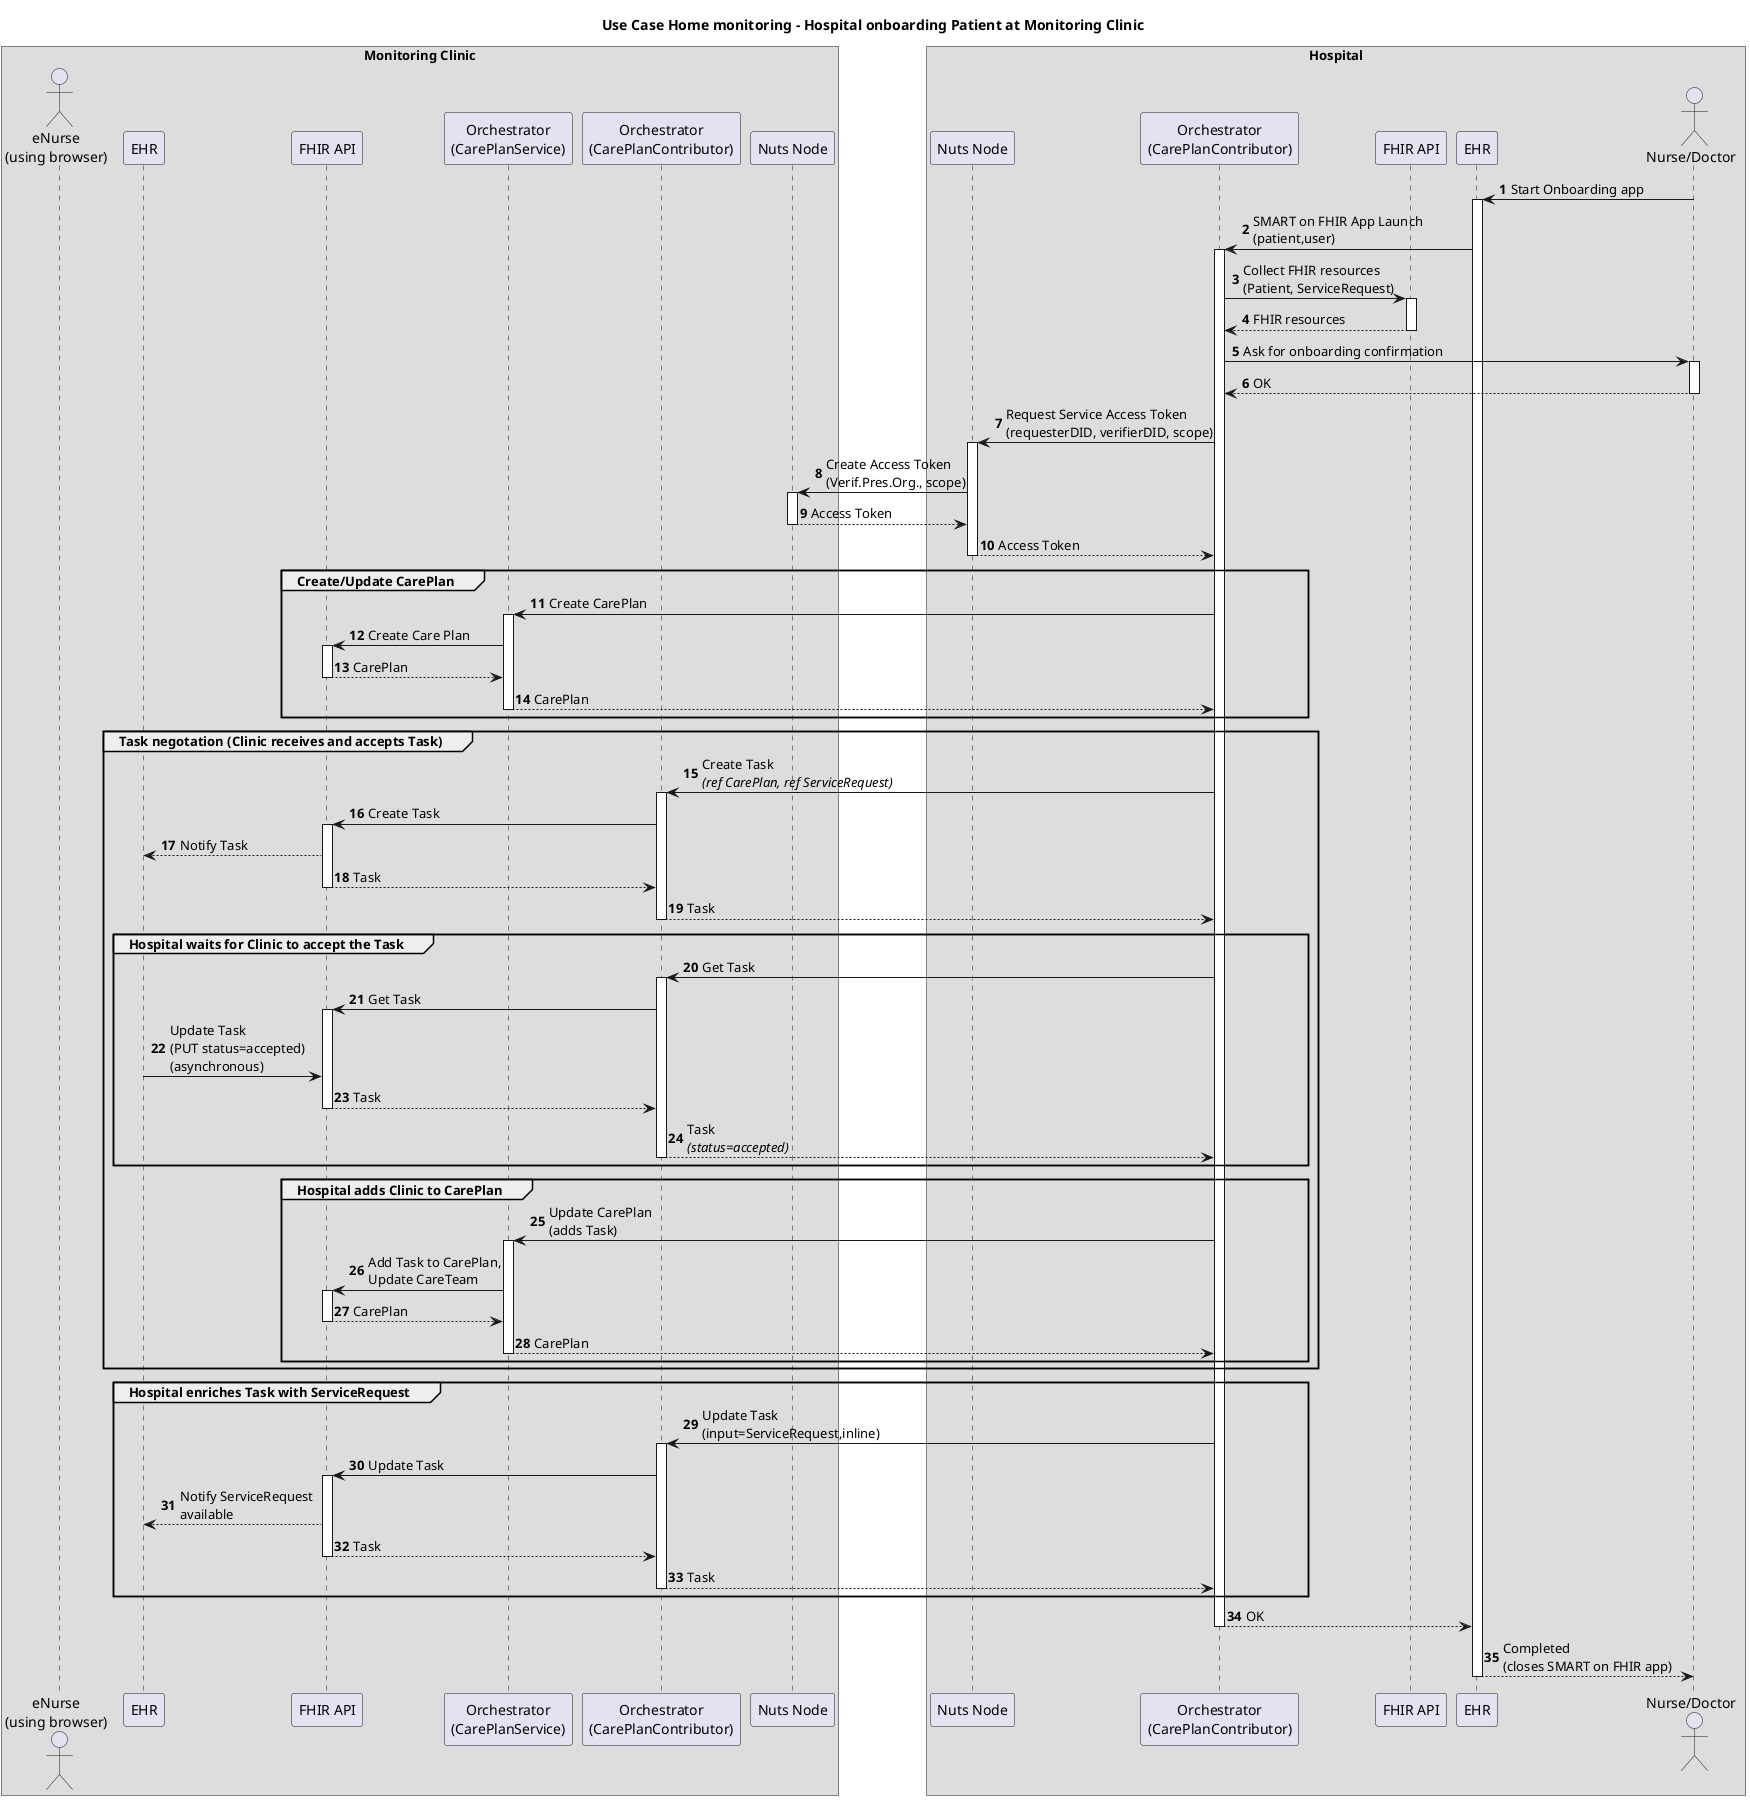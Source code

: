 @startuml
'https://plantuml.com/sequence-diagram
autonumber


title Use Case Home monitoring - Hospital onboarding Patient at Monitoring Clinic

box Monitoring Clinic
    actor eNurse as "eNurse\n(using browser)"
    participant "EHR" as ClinicEHR
    participant "FHIR API" as ClinicFHIR
    participant "Orchestrator\n(CarePlanService)" as ClinicOrchestratorCPS
    participant "Orchestrator\n(CarePlanContributor)" as ClinicOrchestratorContr
    participant "Nuts Node" as ClinicNutsNode
end box
box Hospital
    participant "Nuts Node" as HospitalNutsNode
    participant "Orchestrator\n(CarePlanContributor)" as HospitalOrchestrator
    participant "FHIR API" as HospitalFHIR
    participant "EHR" as HospitalEHR
    actor "Nurse/Doctor" as HospitalNurse
end box

HospitalNurse -> HospitalEHR : Start Onboarding app
activate HospitalEHR
    HospitalEHR -> HospitalOrchestrator : SMART on FHIR App Launch\n(patient,user)
    activate HospitalOrchestrator
        HospitalOrchestrator -> HospitalFHIR : Collect FHIR resources\n(Patient, ServiceRequest)
        activate HospitalFHIR
        return FHIR resources
        HospitalOrchestrator -> HospitalNurse : Ask for onboarding confirmation
        activate HospitalNurse
        return OK
        HospitalOrchestrator -> HospitalNutsNode : Request Service Access Token\n(requesterDID, verifierDID, scope)
        activate HospitalNutsNode
            HospitalNutsNode -> ClinicNutsNode : Create Access Token\n(Verif.Pres.Org., scope)
            activate ClinicNutsNode
            return Access Token
        return Access Token
        group Create/Update CarePlan
            HospitalOrchestrator -> ClinicOrchestratorCPS : Create CarePlan
            activate ClinicOrchestratorCPS
                ClinicOrchestratorCPS -> ClinicFHIR : Create Care Plan
                activate ClinicFHIR
                return CarePlan
            return CarePlan
        end group
        group Task negotation (Clinic receives and accepts Task)
            HospitalOrchestrator -> ClinicOrchestratorContr : Create Task\n<i>(ref CarePlan, ref ServiceRequest)
            activate ClinicOrchestratorContr
                ClinicOrchestratorContr -> ClinicFHIR : Create Task
                activate ClinicFHIR
                    ClinicFHIR ---> ClinicEHR : Notify Task
                return Task
            return Task
            group Hospital waits for Clinic to accept the Task
                HospitalOrchestrator -> ClinicOrchestratorContr : Get Task
                activate ClinicOrchestratorContr
                    ClinicOrchestratorContr -> ClinicFHIR : Get Task
                    activate ClinicFHIR
                    ClinicEHR -> ClinicFHIR : Update Task\n(PUT status=accepted)\n(asynchronous)
                    return Task
                return Task\n<i>(status=accepted)
            end group
            group Hospital adds Clinic to CarePlan
                HospitalOrchestrator -> ClinicOrchestratorCPS : Update CarePlan\n(adds Task)
                activate ClinicOrchestratorCPS
                    ClinicOrchestratorCPS -> ClinicFHIR : Add Task to CarePlan,\nUpdate CareTeam
                    activate ClinicFHIR
                    return CarePlan
                return CarePlan
            end group
        end group
        group Hospital enriches Task with ServiceRequest
            HospitalOrchestrator -> ClinicOrchestratorContr : Update Task\n(input=ServiceRequest,inline)
            activate ClinicOrchestratorContr
                ClinicOrchestratorContr -> ClinicFHIR : Update Task
                activate ClinicFHIR
                    ClinicFHIR ---> ClinicEHR : Notify ServiceRequest\navailable
                return Task
            return Task
        end group
    return OK
return Completed\n(closes SMART on FHIR app)
@enduml